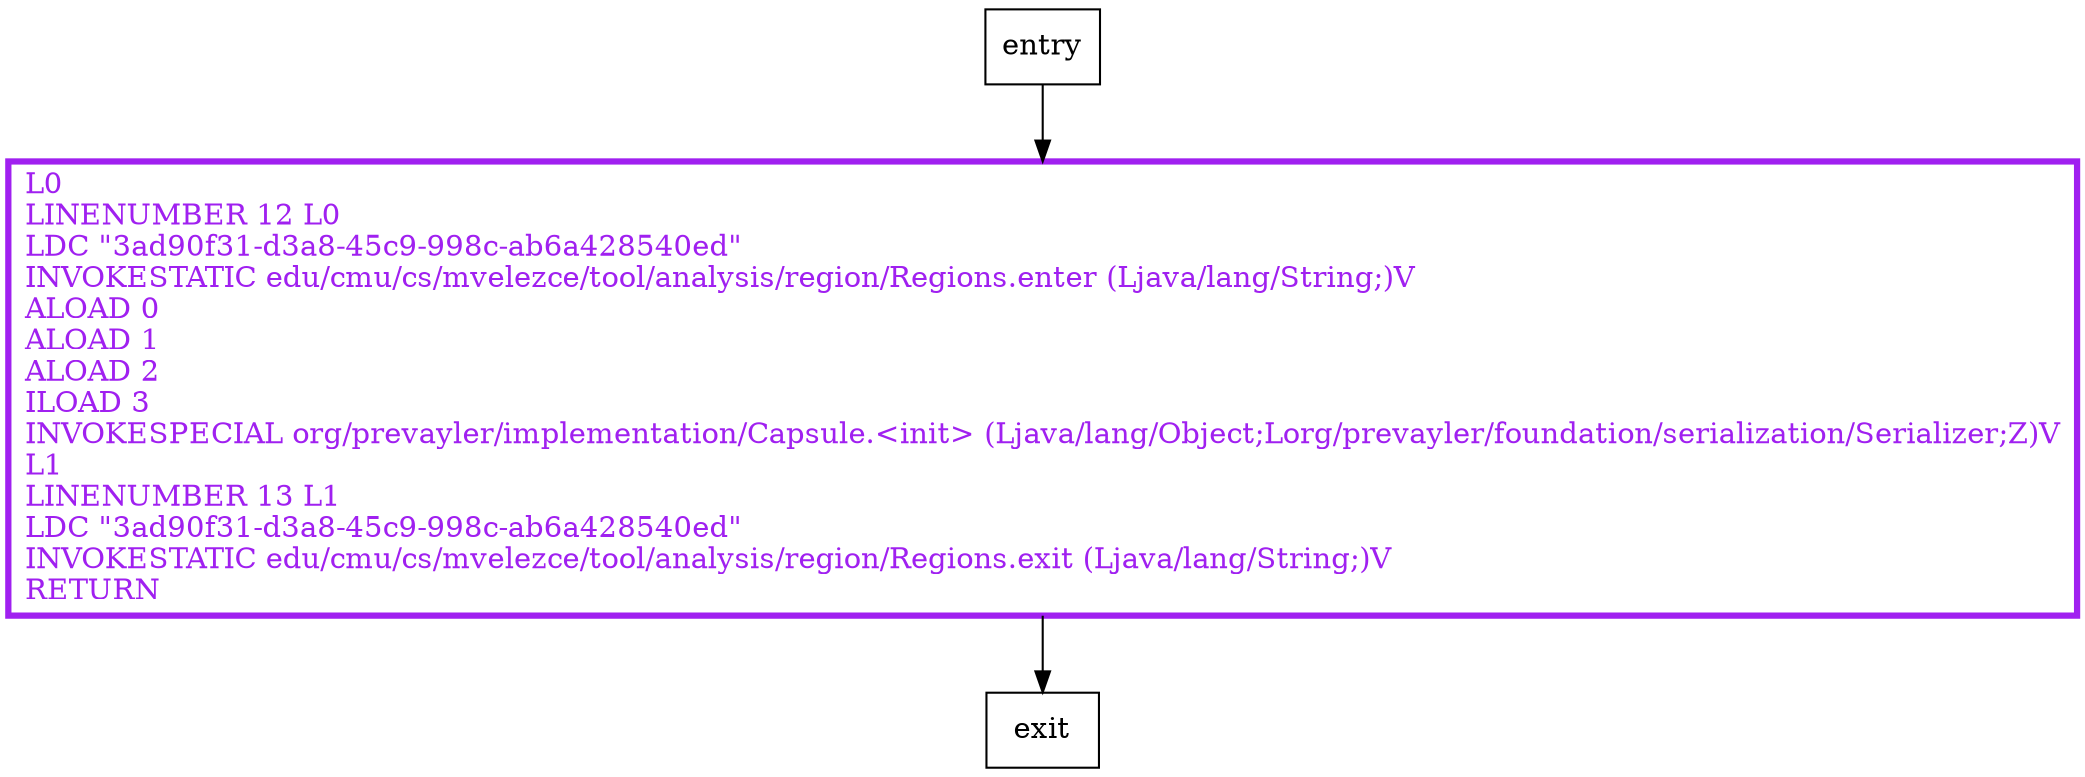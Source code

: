 digraph <init> {
node [shape=record];
450379735 [label="L0\lLINENUMBER 12 L0\lLDC \"3ad90f31-d3a8-45c9-998c-ab6a428540ed\"\lINVOKESTATIC edu/cmu/cs/mvelezce/tool/analysis/region/Regions.enter (Ljava/lang/String;)V\lALOAD 0\lALOAD 1\lALOAD 2\lILOAD 3\lINVOKESPECIAL org/prevayler/implementation/Capsule.\<init\> (Ljava/lang/Object;Lorg/prevayler/foundation/serialization/Serializer;Z)V\lL1\lLINENUMBER 13 L1\lLDC \"3ad90f31-d3a8-45c9-998c-ab6a428540ed\"\lINVOKESTATIC edu/cmu/cs/mvelezce/tool/analysis/region/Regions.exit (Ljava/lang/String;)V\lRETURN\l"];
entry;
exit;
entry -> 450379735;
450379735 -> exit;
450379735[fontcolor="purple", penwidth=3, color="purple"];
}
